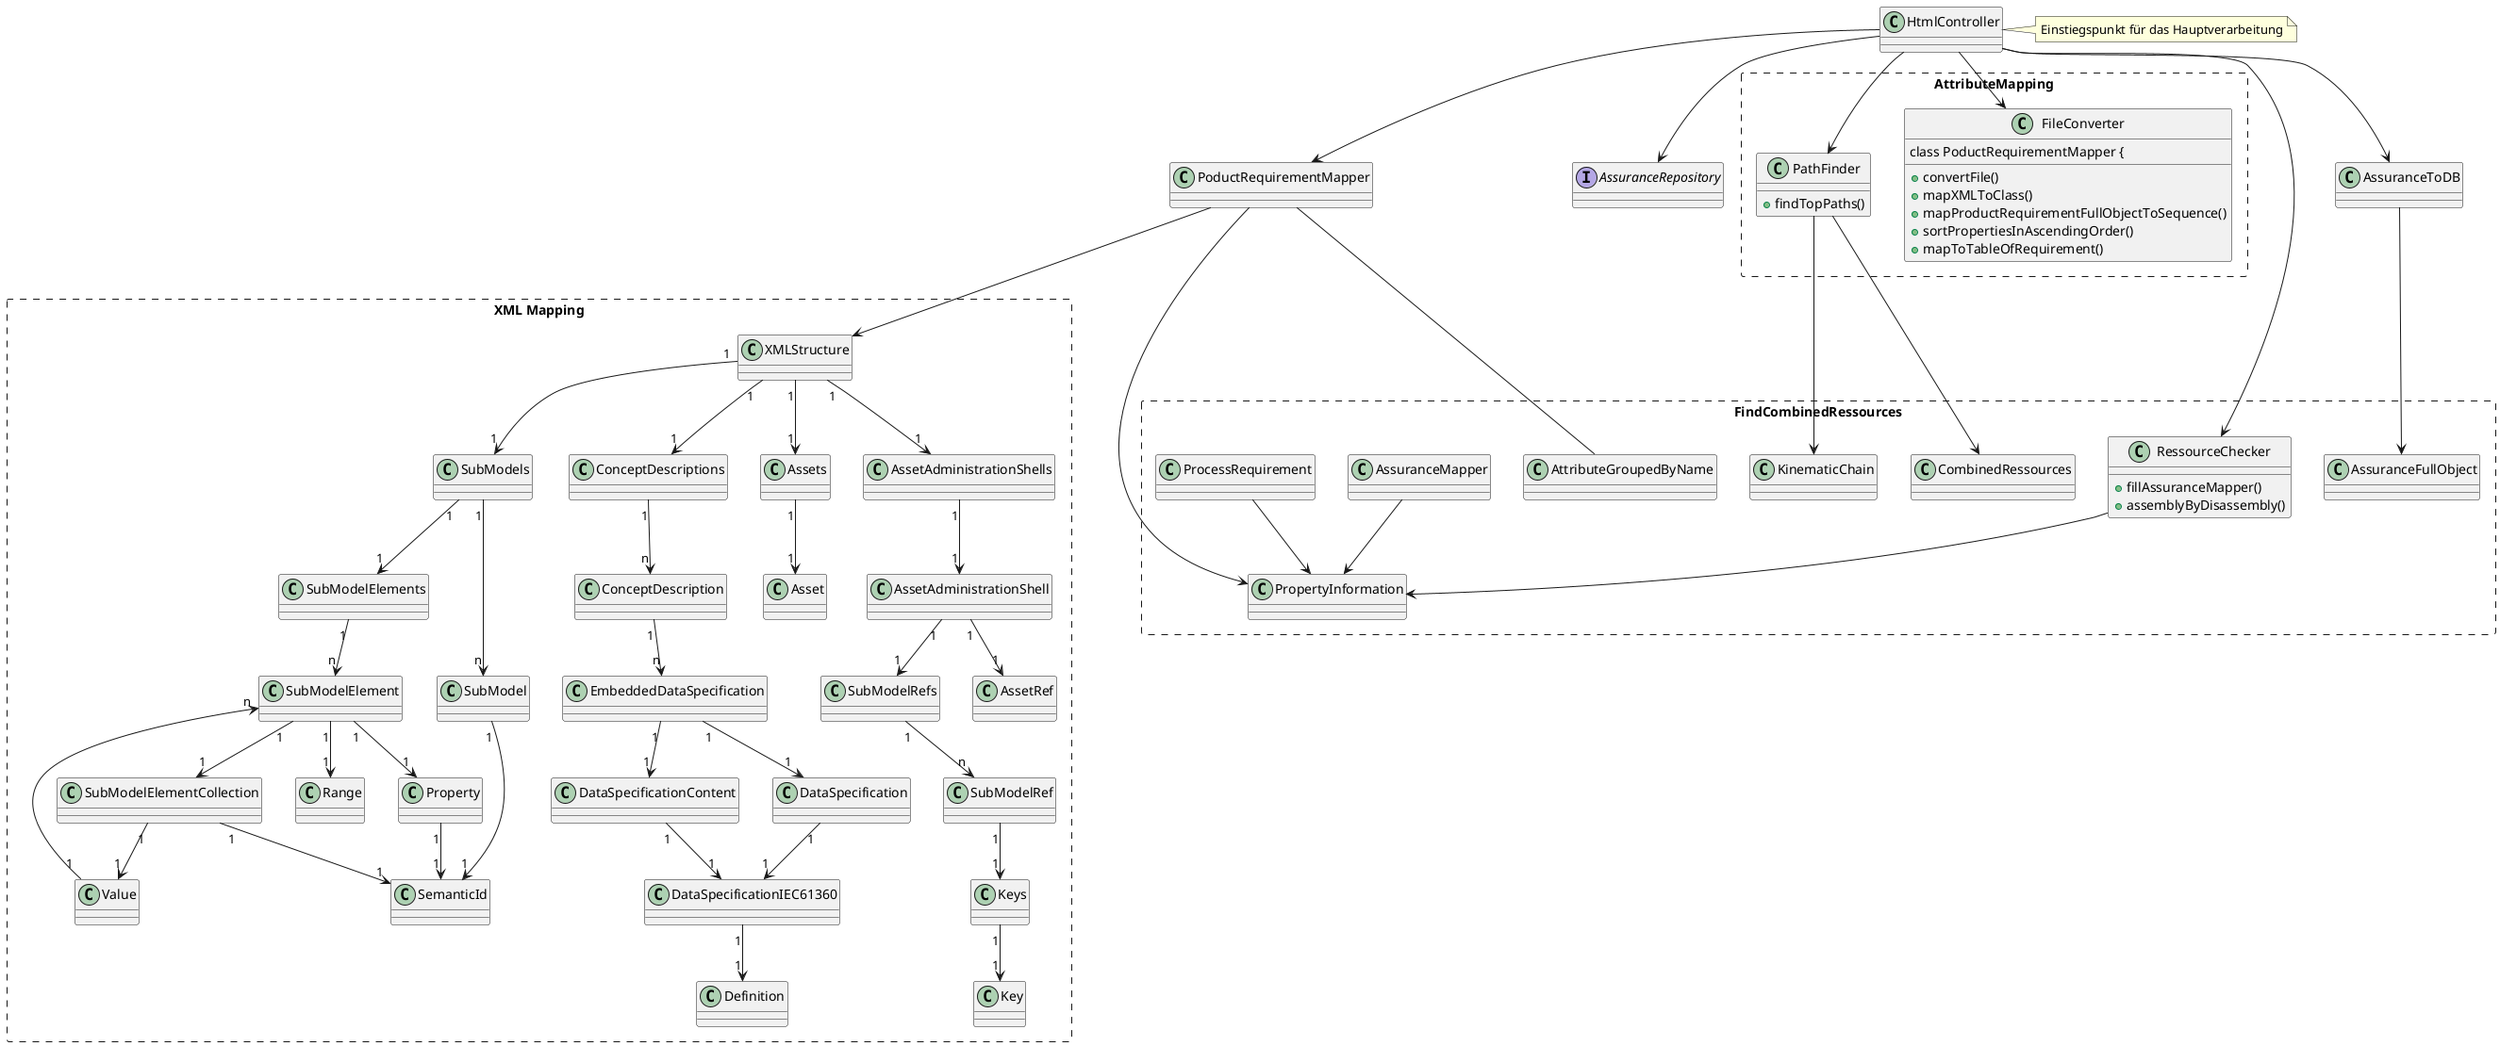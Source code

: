 @startuml
class HtmlController
rectangle "AttributeMapping" #line.dashed {
class FileConverter {
  +convertFile()
class PoductRequirementMapper {
+mapXMLToClass()
+mapProductRequirementFullObjectToSequence()
+sortPropertiesInAscendingOrder()
+mapToTableOfRequirement()
}
class PathFinder {
+findTopPaths()
}
}

rectangle "FindCombinedRessources" #line.dashed{
class RessourceChecker {
+fillAssuranceMapper()
+assemblyByDisassembly()
}
class AttributeGroupedByName
class CombinedRessources
class KinematicChain
class AssuranceFullObject

class AssuranceMapper
class ProcessRequirement
class PropertyInformation
}
class AssuranceToDB
interface AssuranceRepository

rectangle "XML Mapping" #line.dashed{
class XMLStructure
class Value
class SubModels
class SubModelRefs
class SubModelRef
class SubModelElements
class SubModelElementCollection
class SubModelElement
class SubModel
class SemanticId
class Range
class Property
class Keys
class Key
class EmbeddedDataSpecification
class Definition
class DataSpecificationIEC61360
class DataSpecificationContent
class DataSpecification
class ConceptDescriptions
class ConceptDescription
class Assets
class AssetRef
class AssetAdministrationShells
class AssetAdministrationShell
class Asset
}
note right of HtmlController: Einstiegspunkt für das Hauptverarbeitung


HtmlController --> FileConverter
HtmlController -->PoductRequirementMapper
HtmlController --> RessourceChecker
HtmlController --> PathFinder
PathFinder --> CombinedRessources
PathFinder --> KinematicChain
AssuranceToDB --> AssuranceFullObject
AssuranceMapper  --> PropertyInformation
ProcessRequirement  --> PropertyInformation
PoductRequirementMapper  --> PropertyInformation
RessourceChecker  --> PropertyInformation
PoductRequirementMapper --> XMLStructure
HtmlController --> AssuranceToDB
HtmlController --> AssuranceRepository
PoductRequirementMapper --- AttributeGroupedByName



XMLStructure "1" --> "1" AssetAdministrationShells
AssetAdministrationShells "1" --> "1" AssetAdministrationShell
AssetAdministrationShell "1" --> "1" AssetRef
AssetAdministrationShell "1" --> "1" SubModelRefs
SubModelRefs "1" --> "n" SubModelRef
SubModelRef "1" --> "1" Keys
Keys "1" --> "1" Key
XMLStructure "1" --> "1" Assets
Assets "1" --> "1" Asset
XMLStructure "1" --> "1" SubModels
SubModels "1" --> "n" SubModel
SubModel "1" --> "1" SemanticId
SubModels "1" --> "1" SubModelElements
SubModelElements "1" --> "n" SubModelElement
SubModelElement "1" --> "1" Property
Property "1" --> "1" SemanticId
SubModelElement "1" --> "1" SubModelElementCollection
SubModelElementCollection "1" --> "1" SemanticId
SubModelElementCollection "1" --> "1" Value
Value "1" --> "n" SubModelElement
SubModelElement "1" --> "1" Range
XMLStructure "1" --> "1" ConceptDescriptions
ConceptDescriptions "1" --> "n" ConceptDescription
ConceptDescription "1" --> "n" EmbeddedDataSpecification
EmbeddedDataSpecification "1" --> "1" DataSpecificationContent
DataSpecificationContent "1" --> "1" DataSpecificationIEC61360
EmbeddedDataSpecification "1" --> "1" DataSpecification
DataSpecification "1" --> "1" DataSpecificationIEC61360
DataSpecificationIEC61360 "1" --> "1" Definition




@enduml